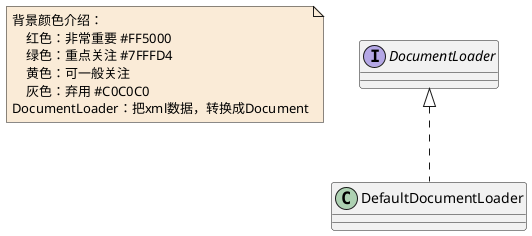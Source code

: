 @startuml

note  as N1 #FAEBD7
    背景颜色介绍：
        红色：非常重要 #FF5000
        绿色：重点关注 #7FFFD4
        黄色：可一般关注
        灰色：弃用 #C0C0C0
    DocumentLoader：把xml数据，转换成Document
end note


interface DocumentLoader
class DefaultDocumentLoader



DocumentLoader <|.. DefaultDocumentLoader

@enduml